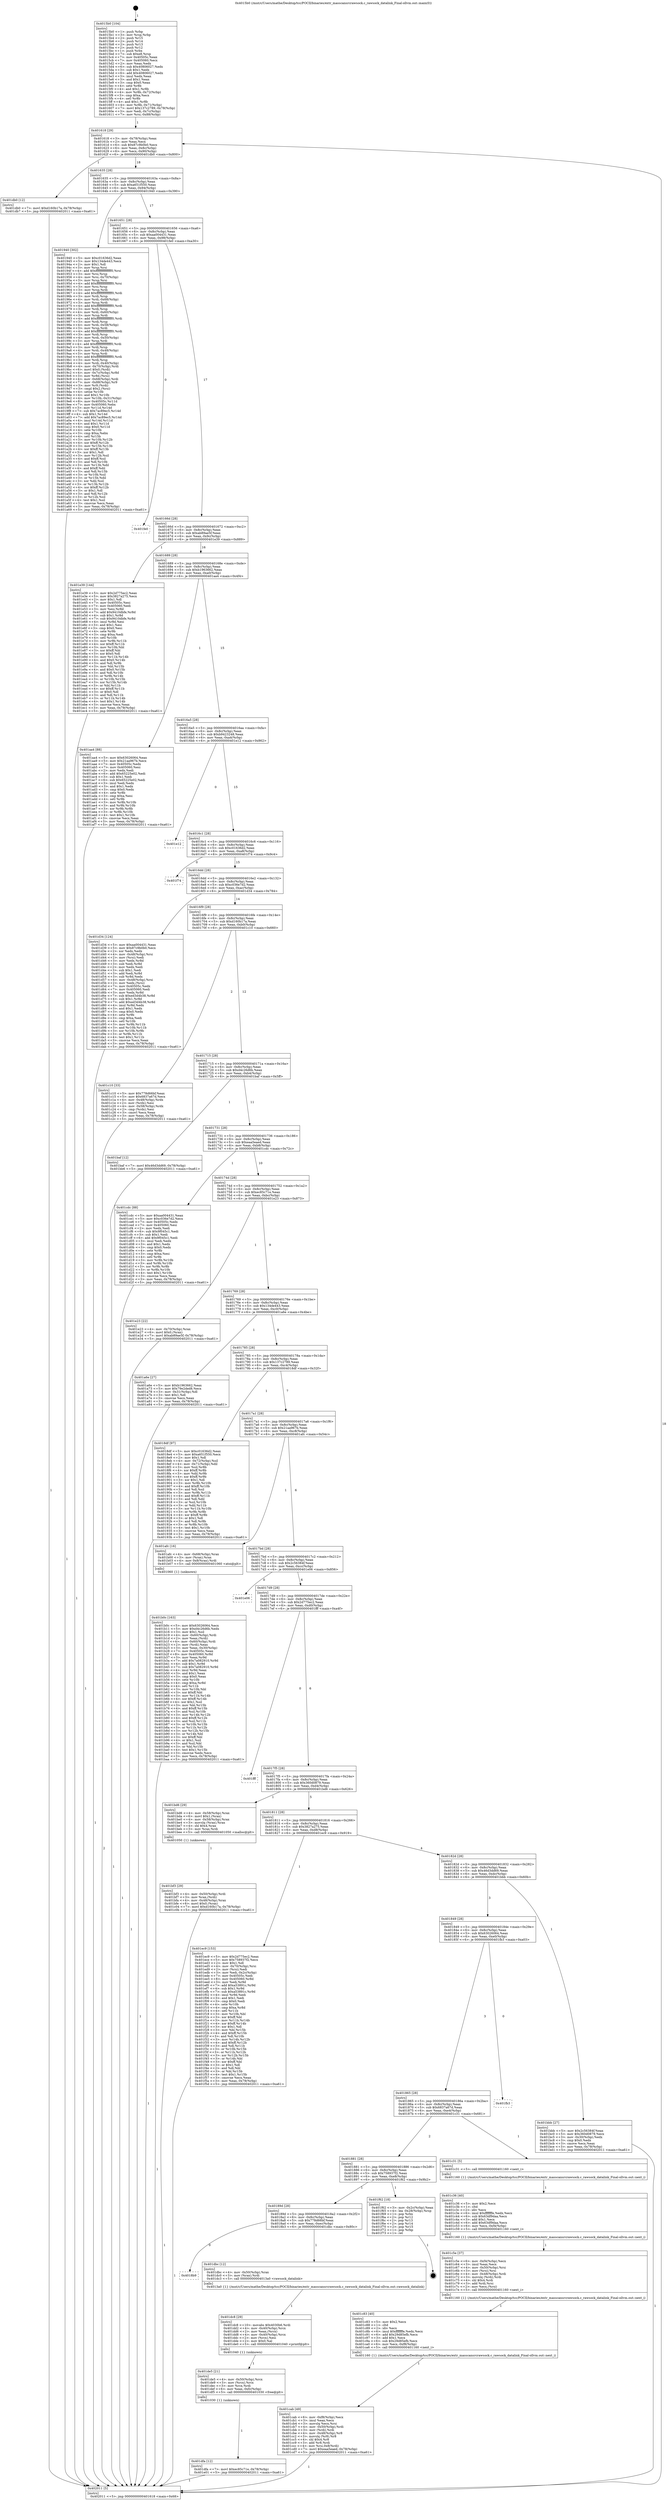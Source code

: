 digraph "0x4015b0" {
  label = "0x4015b0 (/mnt/c/Users/mathe/Desktop/tcc/POCII/binaries/extr_masscansrcrawsock.c_rawsock_datalink_Final-ollvm.out::main(0))"
  labelloc = "t"
  node[shape=record]

  Entry [label="",width=0.3,height=0.3,shape=circle,fillcolor=black,style=filled]
  "0x401618" [label="{
     0x401618 [29]\l
     | [instrs]\l
     &nbsp;&nbsp;0x401618 \<+3\>: mov -0x78(%rbp),%eax\l
     &nbsp;&nbsp;0x40161b \<+2\>: mov %eax,%ecx\l
     &nbsp;&nbsp;0x40161d \<+6\>: sub $0x87c9b0b0,%ecx\l
     &nbsp;&nbsp;0x401623 \<+6\>: mov %eax,-0x8c(%rbp)\l
     &nbsp;&nbsp;0x401629 \<+6\>: mov %ecx,-0x90(%rbp)\l
     &nbsp;&nbsp;0x40162f \<+6\>: je 0000000000401db0 \<main+0x800\>\l
  }"]
  "0x401db0" [label="{
     0x401db0 [12]\l
     | [instrs]\l
     &nbsp;&nbsp;0x401db0 \<+7\>: movl $0xd160b17a,-0x78(%rbp)\l
     &nbsp;&nbsp;0x401db7 \<+5\>: jmp 0000000000402011 \<main+0xa61\>\l
  }"]
  "0x401635" [label="{
     0x401635 [28]\l
     | [instrs]\l
     &nbsp;&nbsp;0x401635 \<+5\>: jmp 000000000040163a \<main+0x8a\>\l
     &nbsp;&nbsp;0x40163a \<+6\>: mov -0x8c(%rbp),%eax\l
     &nbsp;&nbsp;0x401640 \<+5\>: sub $0xa651f550,%eax\l
     &nbsp;&nbsp;0x401645 \<+6\>: mov %eax,-0x94(%rbp)\l
     &nbsp;&nbsp;0x40164b \<+6\>: je 0000000000401940 \<main+0x390\>\l
  }"]
  Exit [label="",width=0.3,height=0.3,shape=circle,fillcolor=black,style=filled,peripheries=2]
  "0x401940" [label="{
     0x401940 [302]\l
     | [instrs]\l
     &nbsp;&nbsp;0x401940 \<+5\>: mov $0xc01636d2,%eax\l
     &nbsp;&nbsp;0x401945 \<+5\>: mov $0x134de443,%ecx\l
     &nbsp;&nbsp;0x40194a \<+2\>: mov $0x1,%dl\l
     &nbsp;&nbsp;0x40194c \<+3\>: mov %rsp,%rsi\l
     &nbsp;&nbsp;0x40194f \<+4\>: add $0xfffffffffffffff0,%rsi\l
     &nbsp;&nbsp;0x401953 \<+3\>: mov %rsi,%rsp\l
     &nbsp;&nbsp;0x401956 \<+4\>: mov %rsi,-0x70(%rbp)\l
     &nbsp;&nbsp;0x40195a \<+3\>: mov %rsp,%rsi\l
     &nbsp;&nbsp;0x40195d \<+4\>: add $0xfffffffffffffff0,%rsi\l
     &nbsp;&nbsp;0x401961 \<+3\>: mov %rsi,%rsp\l
     &nbsp;&nbsp;0x401964 \<+3\>: mov %rsp,%rdi\l
     &nbsp;&nbsp;0x401967 \<+4\>: add $0xfffffffffffffff0,%rdi\l
     &nbsp;&nbsp;0x40196b \<+3\>: mov %rdi,%rsp\l
     &nbsp;&nbsp;0x40196e \<+4\>: mov %rdi,-0x68(%rbp)\l
     &nbsp;&nbsp;0x401972 \<+3\>: mov %rsp,%rdi\l
     &nbsp;&nbsp;0x401975 \<+4\>: add $0xfffffffffffffff0,%rdi\l
     &nbsp;&nbsp;0x401979 \<+3\>: mov %rdi,%rsp\l
     &nbsp;&nbsp;0x40197c \<+4\>: mov %rdi,-0x60(%rbp)\l
     &nbsp;&nbsp;0x401980 \<+3\>: mov %rsp,%rdi\l
     &nbsp;&nbsp;0x401983 \<+4\>: add $0xfffffffffffffff0,%rdi\l
     &nbsp;&nbsp;0x401987 \<+3\>: mov %rdi,%rsp\l
     &nbsp;&nbsp;0x40198a \<+4\>: mov %rdi,-0x58(%rbp)\l
     &nbsp;&nbsp;0x40198e \<+3\>: mov %rsp,%rdi\l
     &nbsp;&nbsp;0x401991 \<+4\>: add $0xfffffffffffffff0,%rdi\l
     &nbsp;&nbsp;0x401995 \<+3\>: mov %rdi,%rsp\l
     &nbsp;&nbsp;0x401998 \<+4\>: mov %rdi,-0x50(%rbp)\l
     &nbsp;&nbsp;0x40199c \<+3\>: mov %rsp,%rdi\l
     &nbsp;&nbsp;0x40199f \<+4\>: add $0xfffffffffffffff0,%rdi\l
     &nbsp;&nbsp;0x4019a3 \<+3\>: mov %rdi,%rsp\l
     &nbsp;&nbsp;0x4019a6 \<+4\>: mov %rdi,-0x48(%rbp)\l
     &nbsp;&nbsp;0x4019aa \<+3\>: mov %rsp,%rdi\l
     &nbsp;&nbsp;0x4019ad \<+4\>: add $0xfffffffffffffff0,%rdi\l
     &nbsp;&nbsp;0x4019b1 \<+3\>: mov %rdi,%rsp\l
     &nbsp;&nbsp;0x4019b4 \<+4\>: mov %rdi,-0x40(%rbp)\l
     &nbsp;&nbsp;0x4019b8 \<+4\>: mov -0x70(%rbp),%rdi\l
     &nbsp;&nbsp;0x4019bc \<+6\>: movl $0x0,(%rdi)\l
     &nbsp;&nbsp;0x4019c2 \<+4\>: mov -0x7c(%rbp),%r8d\l
     &nbsp;&nbsp;0x4019c6 \<+3\>: mov %r8d,(%rsi)\l
     &nbsp;&nbsp;0x4019c9 \<+4\>: mov -0x68(%rbp),%rdi\l
     &nbsp;&nbsp;0x4019cd \<+7\>: mov -0x88(%rbp),%r9\l
     &nbsp;&nbsp;0x4019d4 \<+3\>: mov %r9,(%rdi)\l
     &nbsp;&nbsp;0x4019d7 \<+3\>: cmpl $0x2,(%rsi)\l
     &nbsp;&nbsp;0x4019da \<+4\>: setne %r10b\l
     &nbsp;&nbsp;0x4019de \<+4\>: and $0x1,%r10b\l
     &nbsp;&nbsp;0x4019e2 \<+4\>: mov %r10b,-0x31(%rbp)\l
     &nbsp;&nbsp;0x4019e6 \<+8\>: mov 0x40505c,%r11d\l
     &nbsp;&nbsp;0x4019ee \<+7\>: mov 0x405060,%ebx\l
     &nbsp;&nbsp;0x4019f5 \<+3\>: mov %r11d,%r14d\l
     &nbsp;&nbsp;0x4019f8 \<+7\>: sub $0x7ac89ec5,%r14d\l
     &nbsp;&nbsp;0x4019ff \<+4\>: sub $0x1,%r14d\l
     &nbsp;&nbsp;0x401a03 \<+7\>: add $0x7ac89ec5,%r14d\l
     &nbsp;&nbsp;0x401a0a \<+4\>: imul %r14d,%r11d\l
     &nbsp;&nbsp;0x401a0e \<+4\>: and $0x1,%r11d\l
     &nbsp;&nbsp;0x401a12 \<+4\>: cmp $0x0,%r11d\l
     &nbsp;&nbsp;0x401a16 \<+4\>: sete %r10b\l
     &nbsp;&nbsp;0x401a1a \<+3\>: cmp $0xa,%ebx\l
     &nbsp;&nbsp;0x401a1d \<+4\>: setl %r15b\l
     &nbsp;&nbsp;0x401a21 \<+3\>: mov %r10b,%r12b\l
     &nbsp;&nbsp;0x401a24 \<+4\>: xor $0xff,%r12b\l
     &nbsp;&nbsp;0x401a28 \<+3\>: mov %r15b,%r13b\l
     &nbsp;&nbsp;0x401a2b \<+4\>: xor $0xff,%r13b\l
     &nbsp;&nbsp;0x401a2f \<+3\>: xor $0x1,%dl\l
     &nbsp;&nbsp;0x401a32 \<+3\>: mov %r12b,%sil\l
     &nbsp;&nbsp;0x401a35 \<+4\>: and $0xff,%sil\l
     &nbsp;&nbsp;0x401a39 \<+3\>: and %dl,%r10b\l
     &nbsp;&nbsp;0x401a3c \<+3\>: mov %r13b,%dil\l
     &nbsp;&nbsp;0x401a3f \<+4\>: and $0xff,%dil\l
     &nbsp;&nbsp;0x401a43 \<+3\>: and %dl,%r15b\l
     &nbsp;&nbsp;0x401a46 \<+3\>: or %r10b,%sil\l
     &nbsp;&nbsp;0x401a49 \<+3\>: or %r15b,%dil\l
     &nbsp;&nbsp;0x401a4c \<+3\>: xor %dil,%sil\l
     &nbsp;&nbsp;0x401a4f \<+3\>: or %r13b,%r12b\l
     &nbsp;&nbsp;0x401a52 \<+4\>: xor $0xff,%r12b\l
     &nbsp;&nbsp;0x401a56 \<+3\>: or $0x1,%dl\l
     &nbsp;&nbsp;0x401a59 \<+3\>: and %dl,%r12b\l
     &nbsp;&nbsp;0x401a5c \<+3\>: or %r12b,%sil\l
     &nbsp;&nbsp;0x401a5f \<+4\>: test $0x1,%sil\l
     &nbsp;&nbsp;0x401a63 \<+3\>: cmovne %ecx,%eax\l
     &nbsp;&nbsp;0x401a66 \<+3\>: mov %eax,-0x78(%rbp)\l
     &nbsp;&nbsp;0x401a69 \<+5\>: jmp 0000000000402011 \<main+0xa61\>\l
  }"]
  "0x401651" [label="{
     0x401651 [28]\l
     | [instrs]\l
     &nbsp;&nbsp;0x401651 \<+5\>: jmp 0000000000401656 \<main+0xa6\>\l
     &nbsp;&nbsp;0x401656 \<+6\>: mov -0x8c(%rbp),%eax\l
     &nbsp;&nbsp;0x40165c \<+5\>: sub $0xaa004431,%eax\l
     &nbsp;&nbsp;0x401661 \<+6\>: mov %eax,-0x98(%rbp)\l
     &nbsp;&nbsp;0x401667 \<+6\>: je 0000000000401fe0 \<main+0xa30\>\l
  }"]
  "0x401dfa" [label="{
     0x401dfa [12]\l
     | [instrs]\l
     &nbsp;&nbsp;0x401dfa \<+7\>: movl $0xec85c71e,-0x78(%rbp)\l
     &nbsp;&nbsp;0x401e01 \<+5\>: jmp 0000000000402011 \<main+0xa61\>\l
  }"]
  "0x401fe0" [label="{
     0x401fe0\l
  }", style=dashed]
  "0x40166d" [label="{
     0x40166d [28]\l
     | [instrs]\l
     &nbsp;&nbsp;0x40166d \<+5\>: jmp 0000000000401672 \<main+0xc2\>\l
     &nbsp;&nbsp;0x401672 \<+6\>: mov -0x8c(%rbp),%eax\l
     &nbsp;&nbsp;0x401678 \<+5\>: sub $0xab89ae5f,%eax\l
     &nbsp;&nbsp;0x40167d \<+6\>: mov %eax,-0x9c(%rbp)\l
     &nbsp;&nbsp;0x401683 \<+6\>: je 0000000000401e39 \<main+0x889\>\l
  }"]
  "0x401de5" [label="{
     0x401de5 [21]\l
     | [instrs]\l
     &nbsp;&nbsp;0x401de5 \<+4\>: mov -0x50(%rbp),%rcx\l
     &nbsp;&nbsp;0x401de9 \<+3\>: mov (%rcx),%rcx\l
     &nbsp;&nbsp;0x401dec \<+3\>: mov %rcx,%rdi\l
     &nbsp;&nbsp;0x401def \<+6\>: mov %eax,-0xfc(%rbp)\l
     &nbsp;&nbsp;0x401df5 \<+5\>: call 0000000000401030 \<free@plt\>\l
     | [calls]\l
     &nbsp;&nbsp;0x401030 \{1\} (unknown)\l
  }"]
  "0x401e39" [label="{
     0x401e39 [144]\l
     | [instrs]\l
     &nbsp;&nbsp;0x401e39 \<+5\>: mov $0x2d775ec2,%eax\l
     &nbsp;&nbsp;0x401e3e \<+5\>: mov $0x3827a275,%ecx\l
     &nbsp;&nbsp;0x401e43 \<+2\>: mov $0x1,%dl\l
     &nbsp;&nbsp;0x401e45 \<+7\>: mov 0x40505c,%esi\l
     &nbsp;&nbsp;0x401e4c \<+7\>: mov 0x405060,%edi\l
     &nbsp;&nbsp;0x401e53 \<+3\>: mov %esi,%r8d\l
     &nbsp;&nbsp;0x401e56 \<+7\>: add $0x9410dbfe,%r8d\l
     &nbsp;&nbsp;0x401e5d \<+4\>: sub $0x1,%r8d\l
     &nbsp;&nbsp;0x401e61 \<+7\>: sub $0x9410dbfe,%r8d\l
     &nbsp;&nbsp;0x401e68 \<+4\>: imul %r8d,%esi\l
     &nbsp;&nbsp;0x401e6c \<+3\>: and $0x1,%esi\l
     &nbsp;&nbsp;0x401e6f \<+3\>: cmp $0x0,%esi\l
     &nbsp;&nbsp;0x401e72 \<+4\>: sete %r9b\l
     &nbsp;&nbsp;0x401e76 \<+3\>: cmp $0xa,%edi\l
     &nbsp;&nbsp;0x401e79 \<+4\>: setl %r10b\l
     &nbsp;&nbsp;0x401e7d \<+3\>: mov %r9b,%r11b\l
     &nbsp;&nbsp;0x401e80 \<+4\>: xor $0xff,%r11b\l
     &nbsp;&nbsp;0x401e84 \<+3\>: mov %r10b,%bl\l
     &nbsp;&nbsp;0x401e87 \<+3\>: xor $0xff,%bl\l
     &nbsp;&nbsp;0x401e8a \<+3\>: xor $0x0,%dl\l
     &nbsp;&nbsp;0x401e8d \<+3\>: mov %r11b,%r14b\l
     &nbsp;&nbsp;0x401e90 \<+4\>: and $0x0,%r14b\l
     &nbsp;&nbsp;0x401e94 \<+3\>: and %dl,%r9b\l
     &nbsp;&nbsp;0x401e97 \<+3\>: mov %bl,%r15b\l
     &nbsp;&nbsp;0x401e9a \<+4\>: and $0x0,%r15b\l
     &nbsp;&nbsp;0x401e9e \<+3\>: and %dl,%r10b\l
     &nbsp;&nbsp;0x401ea1 \<+3\>: or %r9b,%r14b\l
     &nbsp;&nbsp;0x401ea4 \<+3\>: or %r10b,%r15b\l
     &nbsp;&nbsp;0x401ea7 \<+3\>: xor %r15b,%r14b\l
     &nbsp;&nbsp;0x401eaa \<+3\>: or %bl,%r11b\l
     &nbsp;&nbsp;0x401ead \<+4\>: xor $0xff,%r11b\l
     &nbsp;&nbsp;0x401eb1 \<+3\>: or $0x0,%dl\l
     &nbsp;&nbsp;0x401eb4 \<+3\>: and %dl,%r11b\l
     &nbsp;&nbsp;0x401eb7 \<+3\>: or %r11b,%r14b\l
     &nbsp;&nbsp;0x401eba \<+4\>: test $0x1,%r14b\l
     &nbsp;&nbsp;0x401ebe \<+3\>: cmovne %ecx,%eax\l
     &nbsp;&nbsp;0x401ec1 \<+3\>: mov %eax,-0x78(%rbp)\l
     &nbsp;&nbsp;0x401ec4 \<+5\>: jmp 0000000000402011 \<main+0xa61\>\l
  }"]
  "0x401689" [label="{
     0x401689 [28]\l
     | [instrs]\l
     &nbsp;&nbsp;0x401689 \<+5\>: jmp 000000000040168e \<main+0xde\>\l
     &nbsp;&nbsp;0x40168e \<+6\>: mov -0x8c(%rbp),%eax\l
     &nbsp;&nbsp;0x401694 \<+5\>: sub $0xb1963662,%eax\l
     &nbsp;&nbsp;0x401699 \<+6\>: mov %eax,-0xa0(%rbp)\l
     &nbsp;&nbsp;0x40169f \<+6\>: je 0000000000401aa4 \<main+0x4f4\>\l
  }"]
  "0x401dc8" [label="{
     0x401dc8 [29]\l
     | [instrs]\l
     &nbsp;&nbsp;0x401dc8 \<+10\>: movabs $0x4030b6,%rdi\l
     &nbsp;&nbsp;0x401dd2 \<+4\>: mov -0x40(%rbp),%rcx\l
     &nbsp;&nbsp;0x401dd6 \<+2\>: mov %eax,(%rcx)\l
     &nbsp;&nbsp;0x401dd8 \<+4\>: mov -0x40(%rbp),%rcx\l
     &nbsp;&nbsp;0x401ddc \<+2\>: mov (%rcx),%esi\l
     &nbsp;&nbsp;0x401dde \<+2\>: mov $0x0,%al\l
     &nbsp;&nbsp;0x401de0 \<+5\>: call 0000000000401040 \<printf@plt\>\l
     | [calls]\l
     &nbsp;&nbsp;0x401040 \{1\} (unknown)\l
  }"]
  "0x401aa4" [label="{
     0x401aa4 [88]\l
     | [instrs]\l
     &nbsp;&nbsp;0x401aa4 \<+5\>: mov $0x63026064,%eax\l
     &nbsp;&nbsp;0x401aa9 \<+5\>: mov $0x21aa967b,%ecx\l
     &nbsp;&nbsp;0x401aae \<+7\>: mov 0x40505c,%edx\l
     &nbsp;&nbsp;0x401ab5 \<+7\>: mov 0x405060,%esi\l
     &nbsp;&nbsp;0x401abc \<+2\>: mov %edx,%edi\l
     &nbsp;&nbsp;0x401abe \<+6\>: add $0x65225e02,%edi\l
     &nbsp;&nbsp;0x401ac4 \<+3\>: sub $0x1,%edi\l
     &nbsp;&nbsp;0x401ac7 \<+6\>: sub $0x65225e02,%edi\l
     &nbsp;&nbsp;0x401acd \<+3\>: imul %edi,%edx\l
     &nbsp;&nbsp;0x401ad0 \<+3\>: and $0x1,%edx\l
     &nbsp;&nbsp;0x401ad3 \<+3\>: cmp $0x0,%edx\l
     &nbsp;&nbsp;0x401ad6 \<+4\>: sete %r8b\l
     &nbsp;&nbsp;0x401ada \<+3\>: cmp $0xa,%esi\l
     &nbsp;&nbsp;0x401add \<+4\>: setl %r9b\l
     &nbsp;&nbsp;0x401ae1 \<+3\>: mov %r8b,%r10b\l
     &nbsp;&nbsp;0x401ae4 \<+3\>: and %r9b,%r10b\l
     &nbsp;&nbsp;0x401ae7 \<+3\>: xor %r9b,%r8b\l
     &nbsp;&nbsp;0x401aea \<+3\>: or %r8b,%r10b\l
     &nbsp;&nbsp;0x401aed \<+4\>: test $0x1,%r10b\l
     &nbsp;&nbsp;0x401af1 \<+3\>: cmovne %ecx,%eax\l
     &nbsp;&nbsp;0x401af4 \<+3\>: mov %eax,-0x78(%rbp)\l
     &nbsp;&nbsp;0x401af7 \<+5\>: jmp 0000000000402011 \<main+0xa61\>\l
  }"]
  "0x4016a5" [label="{
     0x4016a5 [28]\l
     | [instrs]\l
     &nbsp;&nbsp;0x4016a5 \<+5\>: jmp 00000000004016aa \<main+0xfa\>\l
     &nbsp;&nbsp;0x4016aa \<+6\>: mov -0x8c(%rbp),%eax\l
     &nbsp;&nbsp;0x4016b0 \<+5\>: sub $0xb9423248,%eax\l
     &nbsp;&nbsp;0x4016b5 \<+6\>: mov %eax,-0xa4(%rbp)\l
     &nbsp;&nbsp;0x4016bb \<+6\>: je 0000000000401e12 \<main+0x862\>\l
  }"]
  "0x4018b9" [label="{
     0x4018b9\l
  }", style=dashed]
  "0x401e12" [label="{
     0x401e12\l
  }", style=dashed]
  "0x4016c1" [label="{
     0x4016c1 [28]\l
     | [instrs]\l
     &nbsp;&nbsp;0x4016c1 \<+5\>: jmp 00000000004016c6 \<main+0x116\>\l
     &nbsp;&nbsp;0x4016c6 \<+6\>: mov -0x8c(%rbp),%eax\l
     &nbsp;&nbsp;0x4016cc \<+5\>: sub $0xc01636d2,%eax\l
     &nbsp;&nbsp;0x4016d1 \<+6\>: mov %eax,-0xa8(%rbp)\l
     &nbsp;&nbsp;0x4016d7 \<+6\>: je 0000000000401f74 \<main+0x9c4\>\l
  }"]
  "0x401dbc" [label="{
     0x401dbc [12]\l
     | [instrs]\l
     &nbsp;&nbsp;0x401dbc \<+4\>: mov -0x50(%rbp),%rax\l
     &nbsp;&nbsp;0x401dc0 \<+3\>: mov (%rax),%rdi\l
     &nbsp;&nbsp;0x401dc3 \<+5\>: call 00000000004013a0 \<rawsock_datalink\>\l
     | [calls]\l
     &nbsp;&nbsp;0x4013a0 \{1\} (/mnt/c/Users/mathe/Desktop/tcc/POCII/binaries/extr_masscansrcrawsock.c_rawsock_datalink_Final-ollvm.out::rawsock_datalink)\l
  }"]
  "0x401f74" [label="{
     0x401f74\l
  }", style=dashed]
  "0x4016dd" [label="{
     0x4016dd [28]\l
     | [instrs]\l
     &nbsp;&nbsp;0x4016dd \<+5\>: jmp 00000000004016e2 \<main+0x132\>\l
     &nbsp;&nbsp;0x4016e2 \<+6\>: mov -0x8c(%rbp),%eax\l
     &nbsp;&nbsp;0x4016e8 \<+5\>: sub $0xc036e7d2,%eax\l
     &nbsp;&nbsp;0x4016ed \<+6\>: mov %eax,-0xac(%rbp)\l
     &nbsp;&nbsp;0x4016f3 \<+6\>: je 0000000000401d34 \<main+0x784\>\l
  }"]
  "0x40189d" [label="{
     0x40189d [28]\l
     | [instrs]\l
     &nbsp;&nbsp;0x40189d \<+5\>: jmp 00000000004018a2 \<main+0x2f2\>\l
     &nbsp;&nbsp;0x4018a2 \<+6\>: mov -0x8c(%rbp),%eax\l
     &nbsp;&nbsp;0x4018a8 \<+5\>: sub $0x778d66bf,%eax\l
     &nbsp;&nbsp;0x4018ad \<+6\>: mov %eax,-0xec(%rbp)\l
     &nbsp;&nbsp;0x4018b3 \<+6\>: je 0000000000401dbc \<main+0x80c\>\l
  }"]
  "0x401d34" [label="{
     0x401d34 [124]\l
     | [instrs]\l
     &nbsp;&nbsp;0x401d34 \<+5\>: mov $0xaa004431,%eax\l
     &nbsp;&nbsp;0x401d39 \<+5\>: mov $0x87c9b0b0,%ecx\l
     &nbsp;&nbsp;0x401d3e \<+2\>: xor %edx,%edx\l
     &nbsp;&nbsp;0x401d40 \<+4\>: mov -0x48(%rbp),%rsi\l
     &nbsp;&nbsp;0x401d44 \<+2\>: mov (%rsi),%edi\l
     &nbsp;&nbsp;0x401d46 \<+3\>: mov %edx,%r8d\l
     &nbsp;&nbsp;0x401d49 \<+3\>: sub %edi,%r8d\l
     &nbsp;&nbsp;0x401d4c \<+2\>: mov %edx,%edi\l
     &nbsp;&nbsp;0x401d4e \<+3\>: sub $0x1,%edi\l
     &nbsp;&nbsp;0x401d51 \<+3\>: add %edi,%r8d\l
     &nbsp;&nbsp;0x401d54 \<+3\>: sub %r8d,%edx\l
     &nbsp;&nbsp;0x401d57 \<+4\>: mov -0x48(%rbp),%rsi\l
     &nbsp;&nbsp;0x401d5b \<+2\>: mov %edx,(%rsi)\l
     &nbsp;&nbsp;0x401d5d \<+7\>: mov 0x40505c,%edx\l
     &nbsp;&nbsp;0x401d64 \<+7\>: mov 0x405060,%edi\l
     &nbsp;&nbsp;0x401d6b \<+3\>: mov %edx,%r8d\l
     &nbsp;&nbsp;0x401d6e \<+7\>: sub $0xed3d4b38,%r8d\l
     &nbsp;&nbsp;0x401d75 \<+4\>: sub $0x1,%r8d\l
     &nbsp;&nbsp;0x401d79 \<+7\>: add $0xed3d4b38,%r8d\l
     &nbsp;&nbsp;0x401d80 \<+4\>: imul %r8d,%edx\l
     &nbsp;&nbsp;0x401d84 \<+3\>: and $0x1,%edx\l
     &nbsp;&nbsp;0x401d87 \<+3\>: cmp $0x0,%edx\l
     &nbsp;&nbsp;0x401d8a \<+4\>: sete %r9b\l
     &nbsp;&nbsp;0x401d8e \<+3\>: cmp $0xa,%edi\l
     &nbsp;&nbsp;0x401d91 \<+4\>: setl %r10b\l
     &nbsp;&nbsp;0x401d95 \<+3\>: mov %r9b,%r11b\l
     &nbsp;&nbsp;0x401d98 \<+3\>: and %r10b,%r11b\l
     &nbsp;&nbsp;0x401d9b \<+3\>: xor %r10b,%r9b\l
     &nbsp;&nbsp;0x401d9e \<+3\>: or %r9b,%r11b\l
     &nbsp;&nbsp;0x401da1 \<+4\>: test $0x1,%r11b\l
     &nbsp;&nbsp;0x401da5 \<+3\>: cmovne %ecx,%eax\l
     &nbsp;&nbsp;0x401da8 \<+3\>: mov %eax,-0x78(%rbp)\l
     &nbsp;&nbsp;0x401dab \<+5\>: jmp 0000000000402011 \<main+0xa61\>\l
  }"]
  "0x4016f9" [label="{
     0x4016f9 [28]\l
     | [instrs]\l
     &nbsp;&nbsp;0x4016f9 \<+5\>: jmp 00000000004016fe \<main+0x14e\>\l
     &nbsp;&nbsp;0x4016fe \<+6\>: mov -0x8c(%rbp),%eax\l
     &nbsp;&nbsp;0x401704 \<+5\>: sub $0xd160b17a,%eax\l
     &nbsp;&nbsp;0x401709 \<+6\>: mov %eax,-0xb0(%rbp)\l
     &nbsp;&nbsp;0x40170f \<+6\>: je 0000000000401c10 \<main+0x660\>\l
  }"]
  "0x401f62" [label="{
     0x401f62 [18]\l
     | [instrs]\l
     &nbsp;&nbsp;0x401f62 \<+3\>: mov -0x2c(%rbp),%eax\l
     &nbsp;&nbsp;0x401f65 \<+4\>: lea -0x28(%rbp),%rsp\l
     &nbsp;&nbsp;0x401f69 \<+1\>: pop %rbx\l
     &nbsp;&nbsp;0x401f6a \<+2\>: pop %r12\l
     &nbsp;&nbsp;0x401f6c \<+2\>: pop %r13\l
     &nbsp;&nbsp;0x401f6e \<+2\>: pop %r14\l
     &nbsp;&nbsp;0x401f70 \<+2\>: pop %r15\l
     &nbsp;&nbsp;0x401f72 \<+1\>: pop %rbp\l
     &nbsp;&nbsp;0x401f73 \<+1\>: ret\l
  }"]
  "0x401c10" [label="{
     0x401c10 [33]\l
     | [instrs]\l
     &nbsp;&nbsp;0x401c10 \<+5\>: mov $0x778d66bf,%eax\l
     &nbsp;&nbsp;0x401c15 \<+5\>: mov $0x6837a67d,%ecx\l
     &nbsp;&nbsp;0x401c1a \<+4\>: mov -0x48(%rbp),%rdx\l
     &nbsp;&nbsp;0x401c1e \<+2\>: mov (%rdx),%esi\l
     &nbsp;&nbsp;0x401c20 \<+4\>: mov -0x58(%rbp),%rdx\l
     &nbsp;&nbsp;0x401c24 \<+2\>: cmp (%rdx),%esi\l
     &nbsp;&nbsp;0x401c26 \<+3\>: cmovl %ecx,%eax\l
     &nbsp;&nbsp;0x401c29 \<+3\>: mov %eax,-0x78(%rbp)\l
     &nbsp;&nbsp;0x401c2c \<+5\>: jmp 0000000000402011 \<main+0xa61\>\l
  }"]
  "0x401715" [label="{
     0x401715 [28]\l
     | [instrs]\l
     &nbsp;&nbsp;0x401715 \<+5\>: jmp 000000000040171a \<main+0x16a\>\l
     &nbsp;&nbsp;0x40171a \<+6\>: mov -0x8c(%rbp),%eax\l
     &nbsp;&nbsp;0x401720 \<+5\>: sub $0xd4c26d6b,%eax\l
     &nbsp;&nbsp;0x401725 \<+6\>: mov %eax,-0xb4(%rbp)\l
     &nbsp;&nbsp;0x40172b \<+6\>: je 0000000000401baf \<main+0x5ff\>\l
  }"]
  "0x401cab" [label="{
     0x401cab [49]\l
     | [instrs]\l
     &nbsp;&nbsp;0x401cab \<+6\>: mov -0xf8(%rbp),%ecx\l
     &nbsp;&nbsp;0x401cb1 \<+3\>: imul %eax,%ecx\l
     &nbsp;&nbsp;0x401cb4 \<+3\>: movslq %ecx,%rsi\l
     &nbsp;&nbsp;0x401cb7 \<+4\>: mov -0x50(%rbp),%rdi\l
     &nbsp;&nbsp;0x401cbb \<+3\>: mov (%rdi),%rdi\l
     &nbsp;&nbsp;0x401cbe \<+4\>: mov -0x48(%rbp),%r8\l
     &nbsp;&nbsp;0x401cc2 \<+3\>: movslq (%r8),%r8\l
     &nbsp;&nbsp;0x401cc5 \<+4\>: shl $0x4,%r8\l
     &nbsp;&nbsp;0x401cc9 \<+3\>: add %r8,%rdi\l
     &nbsp;&nbsp;0x401ccc \<+4\>: mov %rsi,0x8(%rdi)\l
     &nbsp;&nbsp;0x401cd0 \<+7\>: movl $0xeaa5eaed,-0x78(%rbp)\l
     &nbsp;&nbsp;0x401cd7 \<+5\>: jmp 0000000000402011 \<main+0xa61\>\l
  }"]
  "0x401baf" [label="{
     0x401baf [12]\l
     | [instrs]\l
     &nbsp;&nbsp;0x401baf \<+7\>: movl $0x46d3dd69,-0x78(%rbp)\l
     &nbsp;&nbsp;0x401bb6 \<+5\>: jmp 0000000000402011 \<main+0xa61\>\l
  }"]
  "0x401731" [label="{
     0x401731 [28]\l
     | [instrs]\l
     &nbsp;&nbsp;0x401731 \<+5\>: jmp 0000000000401736 \<main+0x186\>\l
     &nbsp;&nbsp;0x401736 \<+6\>: mov -0x8c(%rbp),%eax\l
     &nbsp;&nbsp;0x40173c \<+5\>: sub $0xeaa5eaed,%eax\l
     &nbsp;&nbsp;0x401741 \<+6\>: mov %eax,-0xb8(%rbp)\l
     &nbsp;&nbsp;0x401747 \<+6\>: je 0000000000401cdc \<main+0x72c\>\l
  }"]
  "0x401c83" [label="{
     0x401c83 [40]\l
     | [instrs]\l
     &nbsp;&nbsp;0x401c83 \<+5\>: mov $0x2,%ecx\l
     &nbsp;&nbsp;0x401c88 \<+1\>: cltd\l
     &nbsp;&nbsp;0x401c89 \<+2\>: idiv %ecx\l
     &nbsp;&nbsp;0x401c8b \<+6\>: imul $0xfffffffe,%edx,%ecx\l
     &nbsp;&nbsp;0x401c91 \<+6\>: add $0x29d85efb,%ecx\l
     &nbsp;&nbsp;0x401c97 \<+3\>: add $0x1,%ecx\l
     &nbsp;&nbsp;0x401c9a \<+6\>: sub $0x29d85efb,%ecx\l
     &nbsp;&nbsp;0x401ca0 \<+6\>: mov %ecx,-0xf8(%rbp)\l
     &nbsp;&nbsp;0x401ca6 \<+5\>: call 0000000000401160 \<next_i\>\l
     | [calls]\l
     &nbsp;&nbsp;0x401160 \{1\} (/mnt/c/Users/mathe/Desktop/tcc/POCII/binaries/extr_masscansrcrawsock.c_rawsock_datalink_Final-ollvm.out::next_i)\l
  }"]
  "0x401cdc" [label="{
     0x401cdc [88]\l
     | [instrs]\l
     &nbsp;&nbsp;0x401cdc \<+5\>: mov $0xaa004431,%eax\l
     &nbsp;&nbsp;0x401ce1 \<+5\>: mov $0xc036e7d2,%ecx\l
     &nbsp;&nbsp;0x401ce6 \<+7\>: mov 0x40505c,%edx\l
     &nbsp;&nbsp;0x401ced \<+7\>: mov 0x405060,%esi\l
     &nbsp;&nbsp;0x401cf4 \<+2\>: mov %edx,%edi\l
     &nbsp;&nbsp;0x401cf6 \<+6\>: sub $0x9f045c1,%edi\l
     &nbsp;&nbsp;0x401cfc \<+3\>: sub $0x1,%edi\l
     &nbsp;&nbsp;0x401cff \<+6\>: add $0x9f045c1,%edi\l
     &nbsp;&nbsp;0x401d05 \<+3\>: imul %edi,%edx\l
     &nbsp;&nbsp;0x401d08 \<+3\>: and $0x1,%edx\l
     &nbsp;&nbsp;0x401d0b \<+3\>: cmp $0x0,%edx\l
     &nbsp;&nbsp;0x401d0e \<+4\>: sete %r8b\l
     &nbsp;&nbsp;0x401d12 \<+3\>: cmp $0xa,%esi\l
     &nbsp;&nbsp;0x401d15 \<+4\>: setl %r9b\l
     &nbsp;&nbsp;0x401d19 \<+3\>: mov %r8b,%r10b\l
     &nbsp;&nbsp;0x401d1c \<+3\>: and %r9b,%r10b\l
     &nbsp;&nbsp;0x401d1f \<+3\>: xor %r9b,%r8b\l
     &nbsp;&nbsp;0x401d22 \<+3\>: or %r8b,%r10b\l
     &nbsp;&nbsp;0x401d25 \<+4\>: test $0x1,%r10b\l
     &nbsp;&nbsp;0x401d29 \<+3\>: cmovne %ecx,%eax\l
     &nbsp;&nbsp;0x401d2c \<+3\>: mov %eax,-0x78(%rbp)\l
     &nbsp;&nbsp;0x401d2f \<+5\>: jmp 0000000000402011 \<main+0xa61\>\l
  }"]
  "0x40174d" [label="{
     0x40174d [28]\l
     | [instrs]\l
     &nbsp;&nbsp;0x40174d \<+5\>: jmp 0000000000401752 \<main+0x1a2\>\l
     &nbsp;&nbsp;0x401752 \<+6\>: mov -0x8c(%rbp),%eax\l
     &nbsp;&nbsp;0x401758 \<+5\>: sub $0xec85c71e,%eax\l
     &nbsp;&nbsp;0x40175d \<+6\>: mov %eax,-0xbc(%rbp)\l
     &nbsp;&nbsp;0x401763 \<+6\>: je 0000000000401e23 \<main+0x873\>\l
  }"]
  "0x401c5e" [label="{
     0x401c5e [37]\l
     | [instrs]\l
     &nbsp;&nbsp;0x401c5e \<+6\>: mov -0xf4(%rbp),%ecx\l
     &nbsp;&nbsp;0x401c64 \<+3\>: imul %eax,%ecx\l
     &nbsp;&nbsp;0x401c67 \<+4\>: mov -0x50(%rbp),%rsi\l
     &nbsp;&nbsp;0x401c6b \<+3\>: mov (%rsi),%rsi\l
     &nbsp;&nbsp;0x401c6e \<+4\>: mov -0x48(%rbp),%rdi\l
     &nbsp;&nbsp;0x401c72 \<+3\>: movslq (%rdi),%rdi\l
     &nbsp;&nbsp;0x401c75 \<+4\>: shl $0x4,%rdi\l
     &nbsp;&nbsp;0x401c79 \<+3\>: add %rdi,%rsi\l
     &nbsp;&nbsp;0x401c7c \<+2\>: mov %ecx,(%rsi)\l
     &nbsp;&nbsp;0x401c7e \<+5\>: call 0000000000401160 \<next_i\>\l
     | [calls]\l
     &nbsp;&nbsp;0x401160 \{1\} (/mnt/c/Users/mathe/Desktop/tcc/POCII/binaries/extr_masscansrcrawsock.c_rawsock_datalink_Final-ollvm.out::next_i)\l
  }"]
  "0x401e23" [label="{
     0x401e23 [22]\l
     | [instrs]\l
     &nbsp;&nbsp;0x401e23 \<+4\>: mov -0x70(%rbp),%rax\l
     &nbsp;&nbsp;0x401e27 \<+6\>: movl $0x0,(%rax)\l
     &nbsp;&nbsp;0x401e2d \<+7\>: movl $0xab89ae5f,-0x78(%rbp)\l
     &nbsp;&nbsp;0x401e34 \<+5\>: jmp 0000000000402011 \<main+0xa61\>\l
  }"]
  "0x401769" [label="{
     0x401769 [28]\l
     | [instrs]\l
     &nbsp;&nbsp;0x401769 \<+5\>: jmp 000000000040176e \<main+0x1be\>\l
     &nbsp;&nbsp;0x40176e \<+6\>: mov -0x8c(%rbp),%eax\l
     &nbsp;&nbsp;0x401774 \<+5\>: sub $0x134de443,%eax\l
     &nbsp;&nbsp;0x401779 \<+6\>: mov %eax,-0xc0(%rbp)\l
     &nbsp;&nbsp;0x40177f \<+6\>: je 0000000000401a6e \<main+0x4be\>\l
  }"]
  "0x401c36" [label="{
     0x401c36 [40]\l
     | [instrs]\l
     &nbsp;&nbsp;0x401c36 \<+5\>: mov $0x2,%ecx\l
     &nbsp;&nbsp;0x401c3b \<+1\>: cltd\l
     &nbsp;&nbsp;0x401c3c \<+2\>: idiv %ecx\l
     &nbsp;&nbsp;0x401c3e \<+6\>: imul $0xfffffffe,%edx,%ecx\l
     &nbsp;&nbsp;0x401c44 \<+6\>: sub $0x63df9daa,%ecx\l
     &nbsp;&nbsp;0x401c4a \<+3\>: add $0x1,%ecx\l
     &nbsp;&nbsp;0x401c4d \<+6\>: add $0x63df9daa,%ecx\l
     &nbsp;&nbsp;0x401c53 \<+6\>: mov %ecx,-0xf4(%rbp)\l
     &nbsp;&nbsp;0x401c59 \<+5\>: call 0000000000401160 \<next_i\>\l
     | [calls]\l
     &nbsp;&nbsp;0x401160 \{1\} (/mnt/c/Users/mathe/Desktop/tcc/POCII/binaries/extr_masscansrcrawsock.c_rawsock_datalink_Final-ollvm.out::next_i)\l
  }"]
  "0x401a6e" [label="{
     0x401a6e [27]\l
     | [instrs]\l
     &nbsp;&nbsp;0x401a6e \<+5\>: mov $0xb1963662,%eax\l
     &nbsp;&nbsp;0x401a73 \<+5\>: mov $0x79e2ded8,%ecx\l
     &nbsp;&nbsp;0x401a78 \<+3\>: mov -0x31(%rbp),%dl\l
     &nbsp;&nbsp;0x401a7b \<+3\>: test $0x1,%dl\l
     &nbsp;&nbsp;0x401a7e \<+3\>: cmovne %ecx,%eax\l
     &nbsp;&nbsp;0x401a81 \<+3\>: mov %eax,-0x78(%rbp)\l
     &nbsp;&nbsp;0x401a84 \<+5\>: jmp 0000000000402011 \<main+0xa61\>\l
  }"]
  "0x401785" [label="{
     0x401785 [28]\l
     | [instrs]\l
     &nbsp;&nbsp;0x401785 \<+5\>: jmp 000000000040178a \<main+0x1da\>\l
     &nbsp;&nbsp;0x40178a \<+6\>: mov -0x8c(%rbp),%eax\l
     &nbsp;&nbsp;0x401790 \<+5\>: sub $0x137c2789,%eax\l
     &nbsp;&nbsp;0x401795 \<+6\>: mov %eax,-0xc4(%rbp)\l
     &nbsp;&nbsp;0x40179b \<+6\>: je 00000000004018df \<main+0x32f\>\l
  }"]
  "0x401881" [label="{
     0x401881 [28]\l
     | [instrs]\l
     &nbsp;&nbsp;0x401881 \<+5\>: jmp 0000000000401886 \<main+0x2d6\>\l
     &nbsp;&nbsp;0x401886 \<+6\>: mov -0x8c(%rbp),%eax\l
     &nbsp;&nbsp;0x40188c \<+5\>: sub $0x758937f2,%eax\l
     &nbsp;&nbsp;0x401891 \<+6\>: mov %eax,-0xe8(%rbp)\l
     &nbsp;&nbsp;0x401897 \<+6\>: je 0000000000401f62 \<main+0x9b2\>\l
  }"]
  "0x4018df" [label="{
     0x4018df [97]\l
     | [instrs]\l
     &nbsp;&nbsp;0x4018df \<+5\>: mov $0xc01636d2,%eax\l
     &nbsp;&nbsp;0x4018e4 \<+5\>: mov $0xa651f550,%ecx\l
     &nbsp;&nbsp;0x4018e9 \<+2\>: mov $0x1,%dl\l
     &nbsp;&nbsp;0x4018eb \<+4\>: mov -0x72(%rbp),%sil\l
     &nbsp;&nbsp;0x4018ef \<+4\>: mov -0x71(%rbp),%dil\l
     &nbsp;&nbsp;0x4018f3 \<+3\>: mov %sil,%r8b\l
     &nbsp;&nbsp;0x4018f6 \<+4\>: xor $0xff,%r8b\l
     &nbsp;&nbsp;0x4018fa \<+3\>: mov %dil,%r9b\l
     &nbsp;&nbsp;0x4018fd \<+4\>: xor $0xff,%r9b\l
     &nbsp;&nbsp;0x401901 \<+3\>: xor $0x1,%dl\l
     &nbsp;&nbsp;0x401904 \<+3\>: mov %r8b,%r10b\l
     &nbsp;&nbsp;0x401907 \<+4\>: and $0xff,%r10b\l
     &nbsp;&nbsp;0x40190b \<+3\>: and %dl,%sil\l
     &nbsp;&nbsp;0x40190e \<+3\>: mov %r9b,%r11b\l
     &nbsp;&nbsp;0x401911 \<+4\>: and $0xff,%r11b\l
     &nbsp;&nbsp;0x401915 \<+3\>: and %dl,%dil\l
     &nbsp;&nbsp;0x401918 \<+3\>: or %sil,%r10b\l
     &nbsp;&nbsp;0x40191b \<+3\>: or %dil,%r11b\l
     &nbsp;&nbsp;0x40191e \<+3\>: xor %r11b,%r10b\l
     &nbsp;&nbsp;0x401921 \<+3\>: or %r9b,%r8b\l
     &nbsp;&nbsp;0x401924 \<+4\>: xor $0xff,%r8b\l
     &nbsp;&nbsp;0x401928 \<+3\>: or $0x1,%dl\l
     &nbsp;&nbsp;0x40192b \<+3\>: and %dl,%r8b\l
     &nbsp;&nbsp;0x40192e \<+3\>: or %r8b,%r10b\l
     &nbsp;&nbsp;0x401931 \<+4\>: test $0x1,%r10b\l
     &nbsp;&nbsp;0x401935 \<+3\>: cmovne %ecx,%eax\l
     &nbsp;&nbsp;0x401938 \<+3\>: mov %eax,-0x78(%rbp)\l
     &nbsp;&nbsp;0x40193b \<+5\>: jmp 0000000000402011 \<main+0xa61\>\l
  }"]
  "0x4017a1" [label="{
     0x4017a1 [28]\l
     | [instrs]\l
     &nbsp;&nbsp;0x4017a1 \<+5\>: jmp 00000000004017a6 \<main+0x1f6\>\l
     &nbsp;&nbsp;0x4017a6 \<+6\>: mov -0x8c(%rbp),%eax\l
     &nbsp;&nbsp;0x4017ac \<+5\>: sub $0x21aa967b,%eax\l
     &nbsp;&nbsp;0x4017b1 \<+6\>: mov %eax,-0xc8(%rbp)\l
     &nbsp;&nbsp;0x4017b7 \<+6\>: je 0000000000401afc \<main+0x54c\>\l
  }"]
  "0x402011" [label="{
     0x402011 [5]\l
     | [instrs]\l
     &nbsp;&nbsp;0x402011 \<+5\>: jmp 0000000000401618 \<main+0x68\>\l
  }"]
  "0x4015b0" [label="{
     0x4015b0 [104]\l
     | [instrs]\l
     &nbsp;&nbsp;0x4015b0 \<+1\>: push %rbp\l
     &nbsp;&nbsp;0x4015b1 \<+3\>: mov %rsp,%rbp\l
     &nbsp;&nbsp;0x4015b4 \<+2\>: push %r15\l
     &nbsp;&nbsp;0x4015b6 \<+2\>: push %r14\l
     &nbsp;&nbsp;0x4015b8 \<+2\>: push %r13\l
     &nbsp;&nbsp;0x4015ba \<+2\>: push %r12\l
     &nbsp;&nbsp;0x4015bc \<+1\>: push %rbx\l
     &nbsp;&nbsp;0x4015bd \<+7\>: sub $0xe8,%rsp\l
     &nbsp;&nbsp;0x4015c4 \<+7\>: mov 0x40505c,%eax\l
     &nbsp;&nbsp;0x4015cb \<+7\>: mov 0x405060,%ecx\l
     &nbsp;&nbsp;0x4015d2 \<+2\>: mov %eax,%edx\l
     &nbsp;&nbsp;0x4015d4 \<+6\>: sub $0x40806027,%edx\l
     &nbsp;&nbsp;0x4015da \<+3\>: sub $0x1,%edx\l
     &nbsp;&nbsp;0x4015dd \<+6\>: add $0x40806027,%edx\l
     &nbsp;&nbsp;0x4015e3 \<+3\>: imul %edx,%eax\l
     &nbsp;&nbsp;0x4015e6 \<+3\>: and $0x1,%eax\l
     &nbsp;&nbsp;0x4015e9 \<+3\>: cmp $0x0,%eax\l
     &nbsp;&nbsp;0x4015ec \<+4\>: sete %r8b\l
     &nbsp;&nbsp;0x4015f0 \<+4\>: and $0x1,%r8b\l
     &nbsp;&nbsp;0x4015f4 \<+4\>: mov %r8b,-0x72(%rbp)\l
     &nbsp;&nbsp;0x4015f8 \<+3\>: cmp $0xa,%ecx\l
     &nbsp;&nbsp;0x4015fb \<+4\>: setl %r8b\l
     &nbsp;&nbsp;0x4015ff \<+4\>: and $0x1,%r8b\l
     &nbsp;&nbsp;0x401603 \<+4\>: mov %r8b,-0x71(%rbp)\l
     &nbsp;&nbsp;0x401607 \<+7\>: movl $0x137c2789,-0x78(%rbp)\l
     &nbsp;&nbsp;0x40160e \<+3\>: mov %edi,-0x7c(%rbp)\l
     &nbsp;&nbsp;0x401611 \<+7\>: mov %rsi,-0x88(%rbp)\l
  }"]
  "0x401c31" [label="{
     0x401c31 [5]\l
     | [instrs]\l
     &nbsp;&nbsp;0x401c31 \<+5\>: call 0000000000401160 \<next_i\>\l
     | [calls]\l
     &nbsp;&nbsp;0x401160 \{1\} (/mnt/c/Users/mathe/Desktop/tcc/POCII/binaries/extr_masscansrcrawsock.c_rawsock_datalink_Final-ollvm.out::next_i)\l
  }"]
  "0x401865" [label="{
     0x401865 [28]\l
     | [instrs]\l
     &nbsp;&nbsp;0x401865 \<+5\>: jmp 000000000040186a \<main+0x2ba\>\l
     &nbsp;&nbsp;0x40186a \<+6\>: mov -0x8c(%rbp),%eax\l
     &nbsp;&nbsp;0x401870 \<+5\>: sub $0x6837a67d,%eax\l
     &nbsp;&nbsp;0x401875 \<+6\>: mov %eax,-0xe4(%rbp)\l
     &nbsp;&nbsp;0x40187b \<+6\>: je 0000000000401c31 \<main+0x681\>\l
  }"]
  "0x401afc" [label="{
     0x401afc [16]\l
     | [instrs]\l
     &nbsp;&nbsp;0x401afc \<+4\>: mov -0x68(%rbp),%rax\l
     &nbsp;&nbsp;0x401b00 \<+3\>: mov (%rax),%rax\l
     &nbsp;&nbsp;0x401b03 \<+4\>: mov 0x8(%rax),%rdi\l
     &nbsp;&nbsp;0x401b07 \<+5\>: call 0000000000401060 \<atoi@plt\>\l
     | [calls]\l
     &nbsp;&nbsp;0x401060 \{1\} (unknown)\l
  }"]
  "0x4017bd" [label="{
     0x4017bd [28]\l
     | [instrs]\l
     &nbsp;&nbsp;0x4017bd \<+5\>: jmp 00000000004017c2 \<main+0x212\>\l
     &nbsp;&nbsp;0x4017c2 \<+6\>: mov -0x8c(%rbp),%eax\l
     &nbsp;&nbsp;0x4017c8 \<+5\>: sub $0x2c56384f,%eax\l
     &nbsp;&nbsp;0x4017cd \<+6\>: mov %eax,-0xcc(%rbp)\l
     &nbsp;&nbsp;0x4017d3 \<+6\>: je 0000000000401e06 \<main+0x856\>\l
  }"]
  "0x401b0c" [label="{
     0x401b0c [163]\l
     | [instrs]\l
     &nbsp;&nbsp;0x401b0c \<+5\>: mov $0x63026064,%ecx\l
     &nbsp;&nbsp;0x401b11 \<+5\>: mov $0xd4c26d6b,%edx\l
     &nbsp;&nbsp;0x401b16 \<+3\>: mov $0x1,%sil\l
     &nbsp;&nbsp;0x401b19 \<+4\>: mov -0x60(%rbp),%rdi\l
     &nbsp;&nbsp;0x401b1d \<+2\>: mov %eax,(%rdi)\l
     &nbsp;&nbsp;0x401b1f \<+4\>: mov -0x60(%rbp),%rdi\l
     &nbsp;&nbsp;0x401b23 \<+2\>: mov (%rdi),%eax\l
     &nbsp;&nbsp;0x401b25 \<+3\>: mov %eax,-0x30(%rbp)\l
     &nbsp;&nbsp;0x401b28 \<+7\>: mov 0x40505c,%eax\l
     &nbsp;&nbsp;0x401b2f \<+8\>: mov 0x405060,%r8d\l
     &nbsp;&nbsp;0x401b37 \<+3\>: mov %eax,%r9d\l
     &nbsp;&nbsp;0x401b3a \<+7\>: add $0x7a082910,%r9d\l
     &nbsp;&nbsp;0x401b41 \<+4\>: sub $0x1,%r9d\l
     &nbsp;&nbsp;0x401b45 \<+7\>: sub $0x7a082910,%r9d\l
     &nbsp;&nbsp;0x401b4c \<+4\>: imul %r9d,%eax\l
     &nbsp;&nbsp;0x401b50 \<+3\>: and $0x1,%eax\l
     &nbsp;&nbsp;0x401b53 \<+3\>: cmp $0x0,%eax\l
     &nbsp;&nbsp;0x401b56 \<+4\>: sete %r10b\l
     &nbsp;&nbsp;0x401b5a \<+4\>: cmp $0xa,%r8d\l
     &nbsp;&nbsp;0x401b5e \<+4\>: setl %r11b\l
     &nbsp;&nbsp;0x401b62 \<+3\>: mov %r10b,%bl\l
     &nbsp;&nbsp;0x401b65 \<+3\>: xor $0xff,%bl\l
     &nbsp;&nbsp;0x401b68 \<+3\>: mov %r11b,%r14b\l
     &nbsp;&nbsp;0x401b6b \<+4\>: xor $0xff,%r14b\l
     &nbsp;&nbsp;0x401b6f \<+4\>: xor $0x1,%sil\l
     &nbsp;&nbsp;0x401b73 \<+3\>: mov %bl,%r15b\l
     &nbsp;&nbsp;0x401b76 \<+4\>: and $0xff,%r15b\l
     &nbsp;&nbsp;0x401b7a \<+3\>: and %sil,%r10b\l
     &nbsp;&nbsp;0x401b7d \<+3\>: mov %r14b,%r12b\l
     &nbsp;&nbsp;0x401b80 \<+4\>: and $0xff,%r12b\l
     &nbsp;&nbsp;0x401b84 \<+3\>: and %sil,%r11b\l
     &nbsp;&nbsp;0x401b87 \<+3\>: or %r10b,%r15b\l
     &nbsp;&nbsp;0x401b8a \<+3\>: or %r11b,%r12b\l
     &nbsp;&nbsp;0x401b8d \<+3\>: xor %r12b,%r15b\l
     &nbsp;&nbsp;0x401b90 \<+3\>: or %r14b,%bl\l
     &nbsp;&nbsp;0x401b93 \<+3\>: xor $0xff,%bl\l
     &nbsp;&nbsp;0x401b96 \<+4\>: or $0x1,%sil\l
     &nbsp;&nbsp;0x401b9a \<+3\>: and %sil,%bl\l
     &nbsp;&nbsp;0x401b9d \<+3\>: or %bl,%r15b\l
     &nbsp;&nbsp;0x401ba0 \<+4\>: test $0x1,%r15b\l
     &nbsp;&nbsp;0x401ba4 \<+3\>: cmovne %edx,%ecx\l
     &nbsp;&nbsp;0x401ba7 \<+3\>: mov %ecx,-0x78(%rbp)\l
     &nbsp;&nbsp;0x401baa \<+5\>: jmp 0000000000402011 \<main+0xa61\>\l
  }"]
  "0x401fb3" [label="{
     0x401fb3\l
  }", style=dashed]
  "0x401e06" [label="{
     0x401e06\l
  }", style=dashed]
  "0x4017d9" [label="{
     0x4017d9 [28]\l
     | [instrs]\l
     &nbsp;&nbsp;0x4017d9 \<+5\>: jmp 00000000004017de \<main+0x22e\>\l
     &nbsp;&nbsp;0x4017de \<+6\>: mov -0x8c(%rbp),%eax\l
     &nbsp;&nbsp;0x4017e4 \<+5\>: sub $0x2d775ec2,%eax\l
     &nbsp;&nbsp;0x4017e9 \<+6\>: mov %eax,-0xd0(%rbp)\l
     &nbsp;&nbsp;0x4017ef \<+6\>: je 0000000000401fff \<main+0xa4f\>\l
  }"]
  "0x401bf3" [label="{
     0x401bf3 [29]\l
     | [instrs]\l
     &nbsp;&nbsp;0x401bf3 \<+4\>: mov -0x50(%rbp),%rdi\l
     &nbsp;&nbsp;0x401bf7 \<+3\>: mov %rax,(%rdi)\l
     &nbsp;&nbsp;0x401bfa \<+4\>: mov -0x48(%rbp),%rax\l
     &nbsp;&nbsp;0x401bfe \<+6\>: movl $0x0,(%rax)\l
     &nbsp;&nbsp;0x401c04 \<+7\>: movl $0xd160b17a,-0x78(%rbp)\l
     &nbsp;&nbsp;0x401c0b \<+5\>: jmp 0000000000402011 \<main+0xa61\>\l
  }"]
  "0x401fff" [label="{
     0x401fff\l
  }", style=dashed]
  "0x4017f5" [label="{
     0x4017f5 [28]\l
     | [instrs]\l
     &nbsp;&nbsp;0x4017f5 \<+5\>: jmp 00000000004017fa \<main+0x24a\>\l
     &nbsp;&nbsp;0x4017fa \<+6\>: mov -0x8c(%rbp),%eax\l
     &nbsp;&nbsp;0x401800 \<+5\>: sub $0x360d0879,%eax\l
     &nbsp;&nbsp;0x401805 \<+6\>: mov %eax,-0xd4(%rbp)\l
     &nbsp;&nbsp;0x40180b \<+6\>: je 0000000000401bd6 \<main+0x626\>\l
  }"]
  "0x401849" [label="{
     0x401849 [28]\l
     | [instrs]\l
     &nbsp;&nbsp;0x401849 \<+5\>: jmp 000000000040184e \<main+0x29e\>\l
     &nbsp;&nbsp;0x40184e \<+6\>: mov -0x8c(%rbp),%eax\l
     &nbsp;&nbsp;0x401854 \<+5\>: sub $0x63026064,%eax\l
     &nbsp;&nbsp;0x401859 \<+6\>: mov %eax,-0xe0(%rbp)\l
     &nbsp;&nbsp;0x40185f \<+6\>: je 0000000000401fb3 \<main+0xa03\>\l
  }"]
  "0x401bd6" [label="{
     0x401bd6 [29]\l
     | [instrs]\l
     &nbsp;&nbsp;0x401bd6 \<+4\>: mov -0x58(%rbp),%rax\l
     &nbsp;&nbsp;0x401bda \<+6\>: movl $0x1,(%rax)\l
     &nbsp;&nbsp;0x401be0 \<+4\>: mov -0x58(%rbp),%rax\l
     &nbsp;&nbsp;0x401be4 \<+3\>: movslq (%rax),%rax\l
     &nbsp;&nbsp;0x401be7 \<+4\>: shl $0x4,%rax\l
     &nbsp;&nbsp;0x401beb \<+3\>: mov %rax,%rdi\l
     &nbsp;&nbsp;0x401bee \<+5\>: call 0000000000401050 \<malloc@plt\>\l
     | [calls]\l
     &nbsp;&nbsp;0x401050 \{1\} (unknown)\l
  }"]
  "0x401811" [label="{
     0x401811 [28]\l
     | [instrs]\l
     &nbsp;&nbsp;0x401811 \<+5\>: jmp 0000000000401816 \<main+0x266\>\l
     &nbsp;&nbsp;0x401816 \<+6\>: mov -0x8c(%rbp),%eax\l
     &nbsp;&nbsp;0x40181c \<+5\>: sub $0x3827a275,%eax\l
     &nbsp;&nbsp;0x401821 \<+6\>: mov %eax,-0xd8(%rbp)\l
     &nbsp;&nbsp;0x401827 \<+6\>: je 0000000000401ec9 \<main+0x919\>\l
  }"]
  "0x401bbb" [label="{
     0x401bbb [27]\l
     | [instrs]\l
     &nbsp;&nbsp;0x401bbb \<+5\>: mov $0x2c56384f,%eax\l
     &nbsp;&nbsp;0x401bc0 \<+5\>: mov $0x360d0879,%ecx\l
     &nbsp;&nbsp;0x401bc5 \<+3\>: mov -0x30(%rbp),%edx\l
     &nbsp;&nbsp;0x401bc8 \<+3\>: cmp $0x0,%edx\l
     &nbsp;&nbsp;0x401bcb \<+3\>: cmove %ecx,%eax\l
     &nbsp;&nbsp;0x401bce \<+3\>: mov %eax,-0x78(%rbp)\l
     &nbsp;&nbsp;0x401bd1 \<+5\>: jmp 0000000000402011 \<main+0xa61\>\l
  }"]
  "0x401ec9" [label="{
     0x401ec9 [153]\l
     | [instrs]\l
     &nbsp;&nbsp;0x401ec9 \<+5\>: mov $0x2d775ec2,%eax\l
     &nbsp;&nbsp;0x401ece \<+5\>: mov $0x758937f2,%ecx\l
     &nbsp;&nbsp;0x401ed3 \<+2\>: mov $0x1,%dl\l
     &nbsp;&nbsp;0x401ed5 \<+4\>: mov -0x70(%rbp),%rsi\l
     &nbsp;&nbsp;0x401ed9 \<+2\>: mov (%rsi),%edi\l
     &nbsp;&nbsp;0x401edb \<+3\>: mov %edi,-0x2c(%rbp)\l
     &nbsp;&nbsp;0x401ede \<+7\>: mov 0x40505c,%edi\l
     &nbsp;&nbsp;0x401ee5 \<+8\>: mov 0x405060,%r8d\l
     &nbsp;&nbsp;0x401eed \<+3\>: mov %edi,%r9d\l
     &nbsp;&nbsp;0x401ef0 \<+7\>: add $0xa53891c,%r9d\l
     &nbsp;&nbsp;0x401ef7 \<+4\>: sub $0x1,%r9d\l
     &nbsp;&nbsp;0x401efb \<+7\>: sub $0xa53891c,%r9d\l
     &nbsp;&nbsp;0x401f02 \<+4\>: imul %r9d,%edi\l
     &nbsp;&nbsp;0x401f06 \<+3\>: and $0x1,%edi\l
     &nbsp;&nbsp;0x401f09 \<+3\>: cmp $0x0,%edi\l
     &nbsp;&nbsp;0x401f0c \<+4\>: sete %r10b\l
     &nbsp;&nbsp;0x401f10 \<+4\>: cmp $0xa,%r8d\l
     &nbsp;&nbsp;0x401f14 \<+4\>: setl %r11b\l
     &nbsp;&nbsp;0x401f18 \<+3\>: mov %r10b,%bl\l
     &nbsp;&nbsp;0x401f1b \<+3\>: xor $0xff,%bl\l
     &nbsp;&nbsp;0x401f1e \<+3\>: mov %r11b,%r14b\l
     &nbsp;&nbsp;0x401f21 \<+4\>: xor $0xff,%r14b\l
     &nbsp;&nbsp;0x401f25 \<+3\>: xor $0x1,%dl\l
     &nbsp;&nbsp;0x401f28 \<+3\>: mov %bl,%r15b\l
     &nbsp;&nbsp;0x401f2b \<+4\>: and $0xff,%r15b\l
     &nbsp;&nbsp;0x401f2f \<+3\>: and %dl,%r10b\l
     &nbsp;&nbsp;0x401f32 \<+3\>: mov %r14b,%r12b\l
     &nbsp;&nbsp;0x401f35 \<+4\>: and $0xff,%r12b\l
     &nbsp;&nbsp;0x401f39 \<+3\>: and %dl,%r11b\l
     &nbsp;&nbsp;0x401f3c \<+3\>: or %r10b,%r15b\l
     &nbsp;&nbsp;0x401f3f \<+3\>: or %r11b,%r12b\l
     &nbsp;&nbsp;0x401f42 \<+3\>: xor %r12b,%r15b\l
     &nbsp;&nbsp;0x401f45 \<+3\>: or %r14b,%bl\l
     &nbsp;&nbsp;0x401f48 \<+3\>: xor $0xff,%bl\l
     &nbsp;&nbsp;0x401f4b \<+3\>: or $0x1,%dl\l
     &nbsp;&nbsp;0x401f4e \<+2\>: and %dl,%bl\l
     &nbsp;&nbsp;0x401f50 \<+3\>: or %bl,%r15b\l
     &nbsp;&nbsp;0x401f53 \<+4\>: test $0x1,%r15b\l
     &nbsp;&nbsp;0x401f57 \<+3\>: cmovne %ecx,%eax\l
     &nbsp;&nbsp;0x401f5a \<+3\>: mov %eax,-0x78(%rbp)\l
     &nbsp;&nbsp;0x401f5d \<+5\>: jmp 0000000000402011 \<main+0xa61\>\l
  }"]
  "0x40182d" [label="{
     0x40182d [28]\l
     | [instrs]\l
     &nbsp;&nbsp;0x40182d \<+5\>: jmp 0000000000401832 \<main+0x282\>\l
     &nbsp;&nbsp;0x401832 \<+6\>: mov -0x8c(%rbp),%eax\l
     &nbsp;&nbsp;0x401838 \<+5\>: sub $0x46d3dd69,%eax\l
     &nbsp;&nbsp;0x40183d \<+6\>: mov %eax,-0xdc(%rbp)\l
     &nbsp;&nbsp;0x401843 \<+6\>: je 0000000000401bbb \<main+0x60b\>\l
  }"]
  Entry -> "0x4015b0" [label=" 1"]
  "0x401618" -> "0x401db0" [label=" 1"]
  "0x401618" -> "0x401635" [label=" 18"]
  "0x401f62" -> Exit [label=" 1"]
  "0x401635" -> "0x401940" [label=" 1"]
  "0x401635" -> "0x401651" [label=" 17"]
  "0x401ec9" -> "0x402011" [label=" 1"]
  "0x401651" -> "0x401fe0" [label=" 0"]
  "0x401651" -> "0x40166d" [label=" 17"]
  "0x401e39" -> "0x402011" [label=" 1"]
  "0x40166d" -> "0x401e39" [label=" 1"]
  "0x40166d" -> "0x401689" [label=" 16"]
  "0x401e23" -> "0x402011" [label=" 1"]
  "0x401689" -> "0x401aa4" [label=" 1"]
  "0x401689" -> "0x4016a5" [label=" 15"]
  "0x401dfa" -> "0x402011" [label=" 1"]
  "0x4016a5" -> "0x401e12" [label=" 0"]
  "0x4016a5" -> "0x4016c1" [label=" 15"]
  "0x401de5" -> "0x401dfa" [label=" 1"]
  "0x4016c1" -> "0x401f74" [label=" 0"]
  "0x4016c1" -> "0x4016dd" [label=" 15"]
  "0x401dc8" -> "0x401de5" [label=" 1"]
  "0x4016dd" -> "0x401d34" [label=" 1"]
  "0x4016dd" -> "0x4016f9" [label=" 14"]
  "0x40189d" -> "0x4018b9" [label=" 0"]
  "0x4016f9" -> "0x401c10" [label=" 2"]
  "0x4016f9" -> "0x401715" [label=" 12"]
  "0x40189d" -> "0x401dbc" [label=" 1"]
  "0x401715" -> "0x401baf" [label=" 1"]
  "0x401715" -> "0x401731" [label=" 11"]
  "0x401881" -> "0x40189d" [label=" 1"]
  "0x401731" -> "0x401cdc" [label=" 1"]
  "0x401731" -> "0x40174d" [label=" 10"]
  "0x401881" -> "0x401f62" [label=" 1"]
  "0x40174d" -> "0x401e23" [label=" 1"]
  "0x40174d" -> "0x401769" [label=" 9"]
  "0x401dbc" -> "0x401dc8" [label=" 1"]
  "0x401769" -> "0x401a6e" [label=" 1"]
  "0x401769" -> "0x401785" [label=" 8"]
  "0x401db0" -> "0x402011" [label=" 1"]
  "0x401785" -> "0x4018df" [label=" 1"]
  "0x401785" -> "0x4017a1" [label=" 7"]
  "0x4018df" -> "0x402011" [label=" 1"]
  "0x4015b0" -> "0x401618" [label=" 1"]
  "0x402011" -> "0x401618" [label=" 18"]
  "0x401d34" -> "0x402011" [label=" 1"]
  "0x401940" -> "0x402011" [label=" 1"]
  "0x401a6e" -> "0x402011" [label=" 1"]
  "0x401aa4" -> "0x402011" [label=" 1"]
  "0x401cdc" -> "0x402011" [label=" 1"]
  "0x4017a1" -> "0x401afc" [label=" 1"]
  "0x4017a1" -> "0x4017bd" [label=" 6"]
  "0x401afc" -> "0x401b0c" [label=" 1"]
  "0x401b0c" -> "0x402011" [label=" 1"]
  "0x401baf" -> "0x402011" [label=" 1"]
  "0x401c83" -> "0x401cab" [label=" 1"]
  "0x4017bd" -> "0x401e06" [label=" 0"]
  "0x4017bd" -> "0x4017d9" [label=" 6"]
  "0x401c5e" -> "0x401c83" [label=" 1"]
  "0x4017d9" -> "0x401fff" [label=" 0"]
  "0x4017d9" -> "0x4017f5" [label=" 6"]
  "0x401c31" -> "0x401c36" [label=" 1"]
  "0x4017f5" -> "0x401bd6" [label=" 1"]
  "0x4017f5" -> "0x401811" [label=" 5"]
  "0x401865" -> "0x401881" [label=" 2"]
  "0x401811" -> "0x401ec9" [label=" 1"]
  "0x401811" -> "0x40182d" [label=" 4"]
  "0x401865" -> "0x401c31" [label=" 1"]
  "0x40182d" -> "0x401bbb" [label=" 1"]
  "0x40182d" -> "0x401849" [label=" 3"]
  "0x401bbb" -> "0x402011" [label=" 1"]
  "0x401bd6" -> "0x401bf3" [label=" 1"]
  "0x401bf3" -> "0x402011" [label=" 1"]
  "0x401c10" -> "0x402011" [label=" 2"]
  "0x401c36" -> "0x401c5e" [label=" 1"]
  "0x401849" -> "0x401fb3" [label=" 0"]
  "0x401849" -> "0x401865" [label=" 3"]
  "0x401cab" -> "0x402011" [label=" 1"]
}
